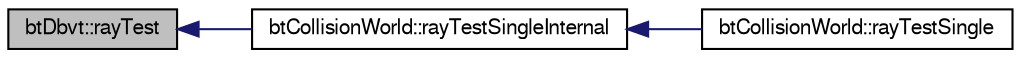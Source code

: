 digraph G
{
  bgcolor="transparent";
  edge [fontname="FreeSans",fontsize=10,labelfontname="FreeSans",labelfontsize=10];
  node [fontname="FreeSans",fontsize=10,shape=record];
  rankdir=LR;
  Node1 [label="btDbvt::rayTest",height=0.2,width=0.4,color="black", fillcolor="grey75", style="filled" fontcolor="black"];
  Node1 -> Node2 [dir=back,color="midnightblue",fontsize=10,style="solid"];
  Node2 [label="btCollisionWorld::rayTestSingleInternal",height=0.2,width=0.4,color="black",URL="$classbt_collision_world.html#84bbeea09de9dc5c68e49826e58f7114"];
  Node2 -> Node3 [dir=back,color="midnightblue",fontsize=10,style="solid"];
  Node3 [label="btCollisionWorld::rayTestSingle",height=0.2,width=0.4,color="black",URL="$classbt_collision_world.html#ca2a9413508b4a2449fe83ff93ea564e"];
}
